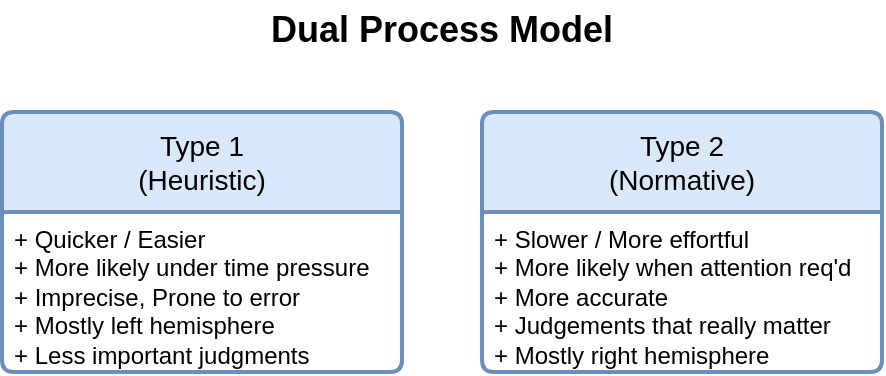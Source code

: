 <mxfile version="21.2.8" type="device">
  <diagram name="Page-1" id="b5z6_zm4iA-ZvroIsW5K">
    <mxGraphModel dx="984" dy="718" grid="1" gridSize="10" guides="1" tooltips="1" connect="1" arrows="1" fold="1" page="1" pageScale="1" pageWidth="1169" pageHeight="827" math="0" shadow="0">
      <root>
        <mxCell id="0" />
        <mxCell id="1" parent="0" />
        <mxCell id="VCfrBWGv4BP9SNeVaCzs-26" value="Type 1&lt;br&gt;(Heuristic)" style="swimlane;childLayout=stackLayout;horizontal=1;startSize=50;horizontalStack=0;rounded=1;fontSize=14;fontStyle=0;strokeWidth=2;resizeParent=0;resizeLast=1;shadow=0;dashed=0;align=center;arcSize=4;whiteSpace=wrap;html=1;fillColor=#dae8fc;strokeColor=#6c8ebf;" vertex="1" parent="1">
          <mxGeometry x="240" y="240" width="200" height="130" as="geometry" />
        </mxCell>
        <mxCell id="VCfrBWGv4BP9SNeVaCzs-27" value="+ Quicker / Easier&lt;br&gt;+ More likely under time pressure&lt;br&gt;+ Imprecise, Prone to error&lt;br&gt;+ Mostly left hemisphere&lt;br&gt;+ Less important judgments" style="align=left;strokeColor=none;fillColor=none;spacingLeft=4;fontSize=12;verticalAlign=top;resizable=0;rotatable=0;part=1;html=1;" vertex="1" parent="VCfrBWGv4BP9SNeVaCzs-26">
          <mxGeometry y="50" width="200" height="80" as="geometry" />
        </mxCell>
        <mxCell id="VCfrBWGv4BP9SNeVaCzs-28" value="Type 2&lt;br&gt;(Normative)" style="swimlane;childLayout=stackLayout;horizontal=1;startSize=50;horizontalStack=0;rounded=1;fontSize=14;fontStyle=0;strokeWidth=2;resizeParent=0;resizeLast=1;shadow=0;dashed=0;align=center;arcSize=4;whiteSpace=wrap;html=1;fillColor=#dae8fc;strokeColor=#6c8ebf;" vertex="1" parent="1">
          <mxGeometry x="480" y="240" width="200" height="130" as="geometry" />
        </mxCell>
        <mxCell id="VCfrBWGv4BP9SNeVaCzs-29" value="+ Slower / More effortful&lt;br&gt;+ More likely when attention req&#39;d&lt;br&gt;+ More accurate&lt;br&gt;+ Judgements that really matter&lt;br&gt;+ Mostly right hemisphere" style="align=left;strokeColor=none;fillColor=none;spacingLeft=4;fontSize=12;verticalAlign=top;resizable=0;rotatable=0;part=1;html=1;" vertex="1" parent="VCfrBWGv4BP9SNeVaCzs-28">
          <mxGeometry y="50" width="200" height="80" as="geometry" />
        </mxCell>
        <mxCell id="VCfrBWGv4BP9SNeVaCzs-31" value="&lt;b&gt;&lt;font style=&quot;font-size: 18px;&quot;&gt;Dual Process Model&lt;/font&gt;&lt;/b&gt;" style="text;html=1;strokeColor=none;fillColor=none;align=center;verticalAlign=middle;whiteSpace=wrap;rounded=0;" vertex="1" parent="1">
          <mxGeometry x="360" y="184" width="200" height="30" as="geometry" />
        </mxCell>
      </root>
    </mxGraphModel>
  </diagram>
</mxfile>
